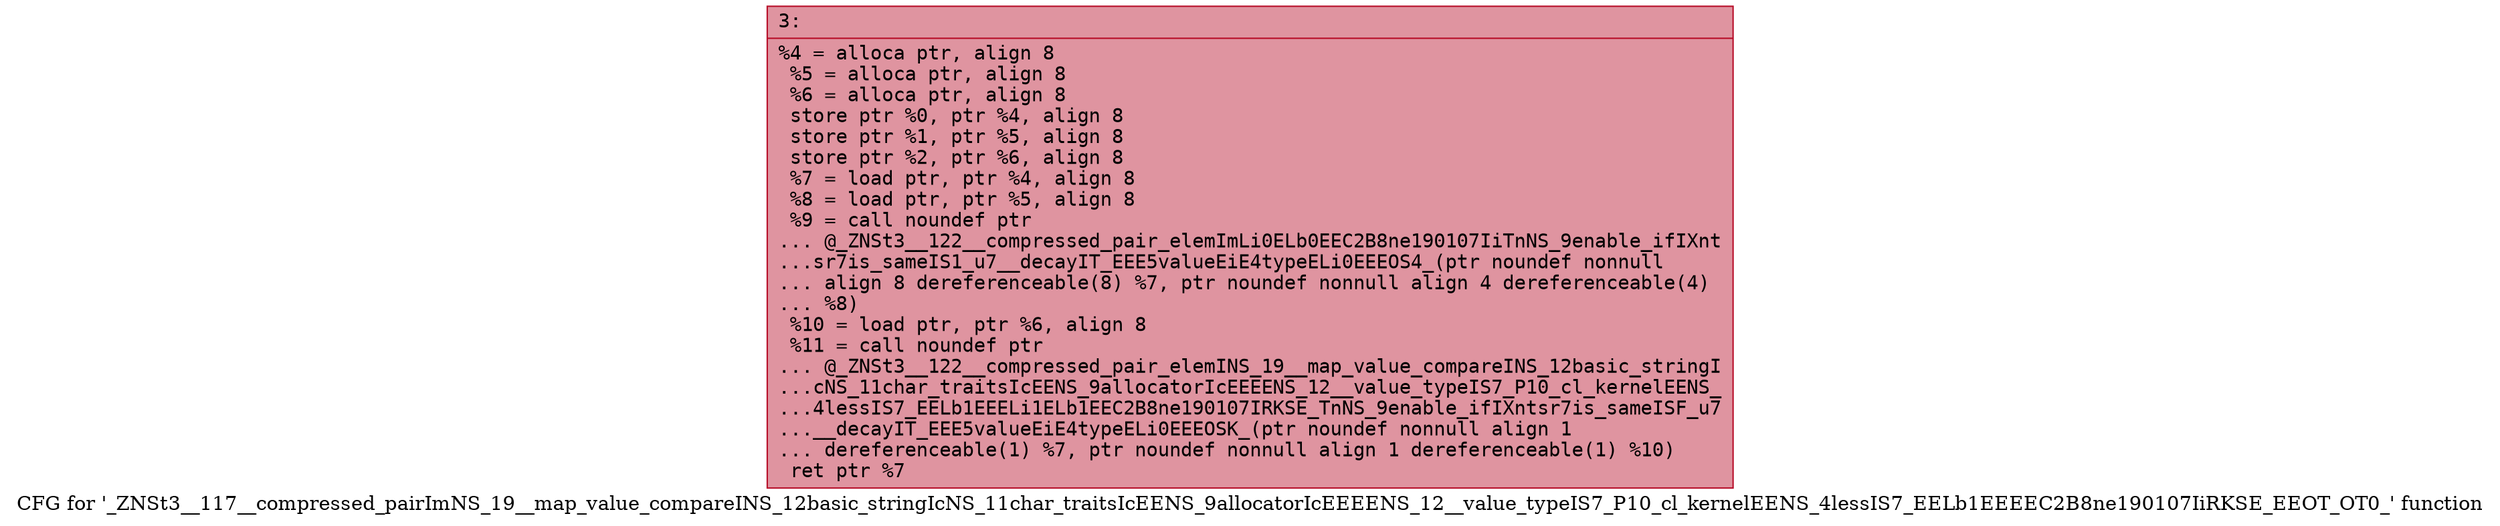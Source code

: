 digraph "CFG for '_ZNSt3__117__compressed_pairImNS_19__map_value_compareINS_12basic_stringIcNS_11char_traitsIcEENS_9allocatorIcEEEENS_12__value_typeIS7_P10_cl_kernelEENS_4lessIS7_EELb1EEEEC2B8ne190107IiRKSE_EEOT_OT0_' function" {
	label="CFG for '_ZNSt3__117__compressed_pairImNS_19__map_value_compareINS_12basic_stringIcNS_11char_traitsIcEENS_9allocatorIcEEEENS_12__value_typeIS7_P10_cl_kernelEENS_4lessIS7_EELb1EEEEC2B8ne190107IiRKSE_EEOT_OT0_' function";

	Node0x6000013827b0 [shape=record,color="#b70d28ff", style=filled, fillcolor="#b70d2870" fontname="Courier",label="{3:\l|  %4 = alloca ptr, align 8\l  %5 = alloca ptr, align 8\l  %6 = alloca ptr, align 8\l  store ptr %0, ptr %4, align 8\l  store ptr %1, ptr %5, align 8\l  store ptr %2, ptr %6, align 8\l  %7 = load ptr, ptr %4, align 8\l  %8 = load ptr, ptr %5, align 8\l  %9 = call noundef ptr\l... @_ZNSt3__122__compressed_pair_elemImLi0ELb0EEC2B8ne190107IiTnNS_9enable_ifIXnt\l...sr7is_sameIS1_u7__decayIT_EEE5valueEiE4typeELi0EEEOS4_(ptr noundef nonnull\l... align 8 dereferenceable(8) %7, ptr noundef nonnull align 4 dereferenceable(4)\l... %8)\l  %10 = load ptr, ptr %6, align 8\l  %11 = call noundef ptr\l... @_ZNSt3__122__compressed_pair_elemINS_19__map_value_compareINS_12basic_stringI\l...cNS_11char_traitsIcEENS_9allocatorIcEEEENS_12__value_typeIS7_P10_cl_kernelEENS_\l...4lessIS7_EELb1EEELi1ELb1EEC2B8ne190107IRKSE_TnNS_9enable_ifIXntsr7is_sameISF_u7\l...__decayIT_EEE5valueEiE4typeELi0EEEOSK_(ptr noundef nonnull align 1\l... dereferenceable(1) %7, ptr noundef nonnull align 1 dereferenceable(1) %10)\l  ret ptr %7\l}"];
}
